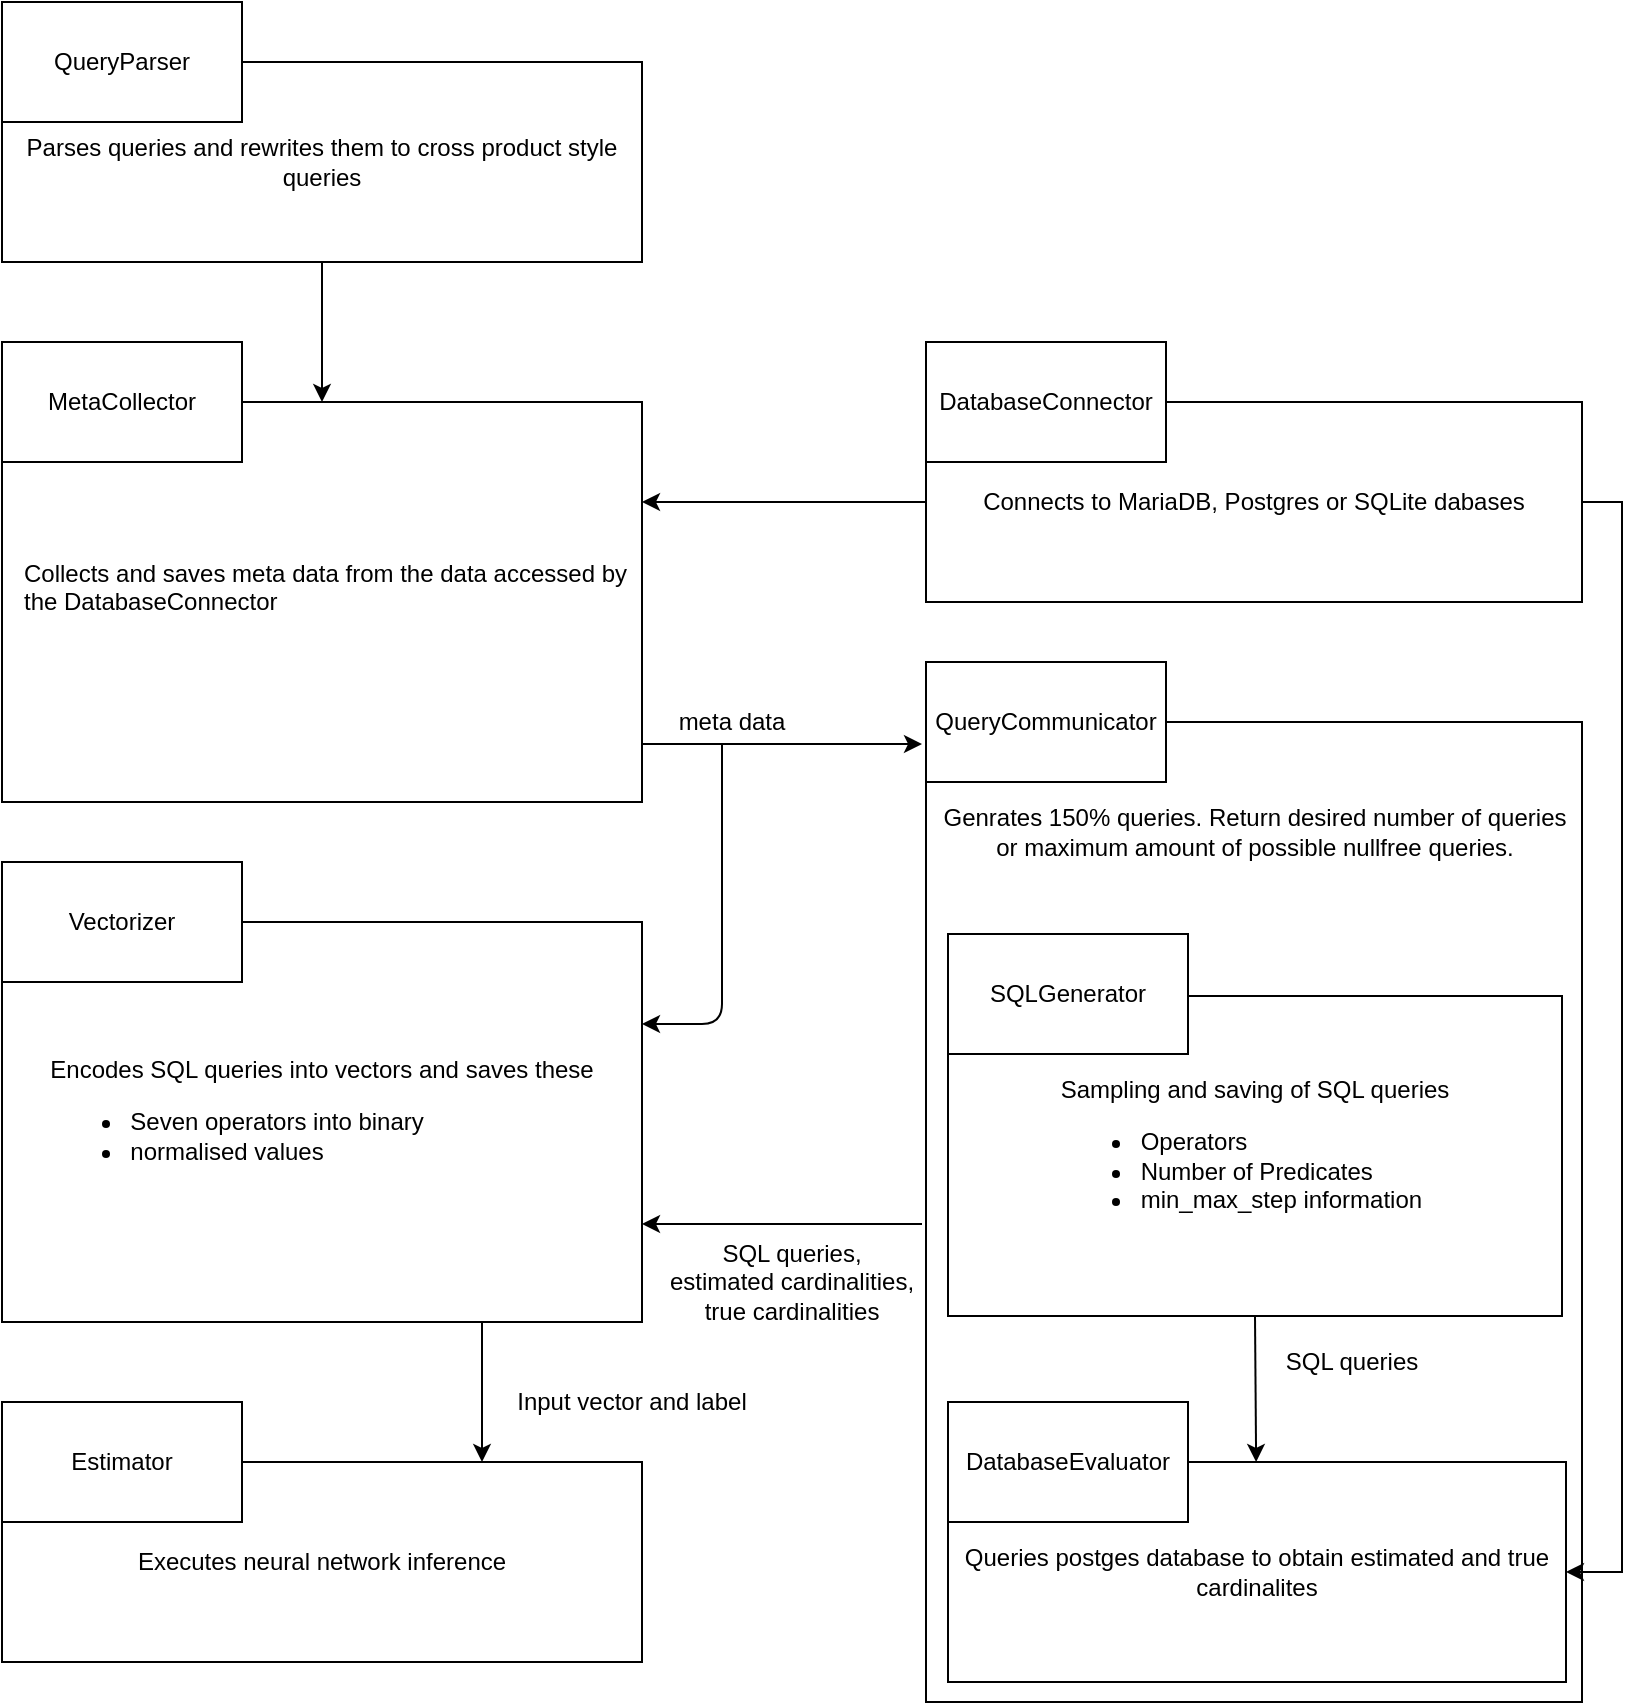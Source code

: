 <mxfile version="13.6.2" type="device"><diagram id="6hGFLwfOUW9BJ-s0fimq" name="Page-1"><mxGraphModel dx="1422" dy="1910" grid="1" gridSize="10" guides="1" tooltips="1" connect="1" arrows="1" fold="1" page="1" pageScale="1" pageWidth="827" pageHeight="1169" math="0" shadow="0"><root><mxCell id="0"/><mxCell id="1" parent="0"/><mxCell id="22" value="" style="rounded=0;whiteSpace=wrap;html=1;" parent="1" vertex="1"><mxGeometry x="462" y="190" width="328" height="490" as="geometry"/></mxCell><mxCell id="23" value="&lt;div style=&quot;text-align: left&quot;&gt;&lt;span&gt;Collects and saves meta data from the data accessed by the DatabaseConnector&lt;br&gt;&lt;/span&gt;&lt;/div&gt;&lt;div style=&quot;text-align: left&quot;&gt;&lt;span&gt;&lt;br&gt;&lt;/span&gt;&lt;/div&gt;" style="rounded=0;whiteSpace=wrap;html=1;spacingLeft=10;" parent="1" vertex="1"><mxGeometry y="30" width="320" height="200" as="geometry"/></mxCell><mxCell id="24" value="MetaCollector" style="rounded=0;whiteSpace=wrap;html=1;" parent="1" vertex="1"><mxGeometry width="120" height="60" as="geometry"/></mxCell><mxCell id="25" value="&lt;div style=&quot;text-align: left&quot;&gt;Encodes SQL queries into vectors and saves these&lt;/div&gt;&lt;div style=&quot;text-align: left&quot;&gt;&lt;ul&gt;&lt;li&gt;Seven operators into binary&lt;/li&gt;&lt;li&gt;normalised values&lt;/li&gt;&lt;/ul&gt;&lt;/div&gt;" style="rounded=0;whiteSpace=wrap;html=1;" parent="1" vertex="1"><mxGeometry y="290" width="320" height="200" as="geometry"/></mxCell><mxCell id="26" value="Vectorizer" style="rounded=0;whiteSpace=wrap;html=1;" parent="1" vertex="1"><mxGeometry y="260" width="120" height="60" as="geometry"/></mxCell><mxCell id="27" value="&lt;div style=&quot;text-align: left&quot;&gt;Executes neural network inference&lt;/div&gt;" style="rounded=0;whiteSpace=wrap;html=1;" parent="1" vertex="1"><mxGeometry y="560" width="320" height="100" as="geometry"/></mxCell><mxCell id="28" value="Estimator" style="rounded=0;whiteSpace=wrap;html=1;" parent="1" vertex="1"><mxGeometry y="530" width="120" height="60" as="geometry"/></mxCell><mxCell id="29" value="&lt;div style=&quot;text-align: left&quot;&gt;Sampling and saving of SQL queries&lt;/div&gt;&lt;div style=&quot;text-align: left&quot;&gt;&lt;ul&gt;&lt;li&gt;Operators&lt;/li&gt;&lt;li&gt;Number of Predicates&lt;/li&gt;&lt;li&gt;min_max_step information&lt;/li&gt;&lt;/ul&gt;&lt;/div&gt;" style="rounded=0;whiteSpace=wrap;html=1;" parent="1" vertex="1"><mxGeometry x="473" y="327" width="307" height="160" as="geometry"/></mxCell><mxCell id="30" value="SQLGenerator" style="rounded=0;whiteSpace=wrap;html=1;" parent="1" vertex="1"><mxGeometry x="473" y="296" width="120" height="60" as="geometry"/></mxCell><mxCell id="31" value="&lt;span&gt;Queries postges database to obtain estimated and true cardinalites&lt;/span&gt;" style="rounded=0;whiteSpace=wrap;html=1;align=center;" parent="1" vertex="1"><mxGeometry x="473" y="560" width="309" height="110" as="geometry"/></mxCell><mxCell id="32" value="DatabaseEvaluator" style="rounded=0;whiteSpace=wrap;html=1;" parent="1" vertex="1"><mxGeometry x="473" y="530" width="120" height="60" as="geometry"/></mxCell><mxCell id="33" value="" style="endArrow=classic;html=1;exitX=1;exitY=0.5;exitDx=0;exitDy=0;" parent="1" edge="1"><mxGeometry width="50" height="50" relative="1" as="geometry"><mxPoint x="320" y="201" as="sourcePoint"/><mxPoint x="460" y="201" as="targetPoint"/></mxGeometry></mxCell><mxCell id="34" value="" style="endArrow=classic;html=1;entryX=1;entryY=0.25;entryDx=0;entryDy=0;" parent="1" edge="1"><mxGeometry width="50" height="50" relative="1" as="geometry"><mxPoint x="360" y="201" as="sourcePoint"/><mxPoint x="320.0" y="341" as="targetPoint"/><Array as="points"><mxPoint x="360" y="341"/></Array></mxGeometry></mxCell><mxCell id="35" value="" style="endArrow=classic;html=1;jumpSize=0;exitX=0.5;exitY=1;exitDx=0;exitDy=0;" parent="1" source="29" target="31" edge="1"><mxGeometry width="50" height="50" relative="1" as="geometry"><mxPoint x="674" y="488" as="sourcePoint"/><mxPoint x="442" y="560" as="targetPoint"/></mxGeometry></mxCell><mxCell id="36" value="" style="endArrow=classic;html=1;entryX=1;entryY=0.6;entryDx=0;entryDy=0;entryPerimeter=0;" parent="1" edge="1"><mxGeometry width="50" height="50" relative="1" as="geometry"><mxPoint x="460" y="441" as="sourcePoint"/><mxPoint x="320" y="441" as="targetPoint"/></mxGeometry></mxCell><mxCell id="37" value="" style="endArrow=classic;html=1;exitX=0.75;exitY=1;exitDx=0;exitDy=0;entryX=0.75;entryY=0;entryDx=0;entryDy=0;" parent="1" source="25" target="27" edge="1"><mxGeometry width="50" height="50" relative="1" as="geometry"><mxPoint x="250" y="480" as="sourcePoint"/><mxPoint x="240" y="550" as="targetPoint"/></mxGeometry></mxCell><UserObject label="Input vector and label" placeholders="1" name="Variable" id="38"><mxCell style="text;html=1;strokeColor=none;fillColor=none;align=center;verticalAlign=middle;whiteSpace=wrap;overflow=hidden;" parent="1" vertex="1"><mxGeometry x="240" y="520" width="150" height="20" as="geometry"/></mxCell></UserObject><UserObject label="meta data" placeholders="1" name="Variable" id="39"><mxCell style="text;html=1;strokeColor=none;fillColor=none;align=center;verticalAlign=middle;whiteSpace=wrap;overflow=hidden;" parent="1" vertex="1"><mxGeometry x="290" y="180" width="150" height="20" as="geometry"/></mxCell></UserObject><UserObject label="SQL queries,&lt;br&gt;estimated cardinalities,&lt;br&gt;true cardinalities" placeholders="1" name="Variable" id="40"><mxCell style="text;html=1;strokeColor=none;fillColor=none;align=center;verticalAlign=middle;whiteSpace=wrap;overflow=hidden;" parent="1" vertex="1"><mxGeometry x="320" y="440" width="150" height="60" as="geometry"/></mxCell></UserObject><UserObject label="SQL queries" placeholders="1" name="Variable" id="41"><mxCell style="text;html=1;strokeColor=none;fillColor=none;align=center;verticalAlign=middle;whiteSpace=wrap;overflow=hidden;" parent="1" vertex="1"><mxGeometry x="630" y="500" width="89.5" height="20" as="geometry"/></mxCell></UserObject><mxCell id="42" value="QueryCommunicator" style="rounded=0;whiteSpace=wrap;html=1;" parent="1" vertex="1"><mxGeometry x="462" y="160" width="120" height="60" as="geometry"/></mxCell><UserObject label="Genrates 150% queries. Return desired number of queries or maximum amount of possible nullfree queries." placeholders="1" name="Variable" id="43"><mxCell style="text;html=1;strokeColor=none;fillColor=none;align=center;verticalAlign=middle;whiteSpace=wrap;overflow=hidden;" parent="1" vertex="1"><mxGeometry x="463" y="220" width="327" height="50" as="geometry"/></mxCell></UserObject><mxCell id="GCvFMKvNhXCo-NXzUWvz-46" style="edgeStyle=orthogonalEdgeStyle;rounded=0;jumpSize=0;orthogonalLoop=1;jettySize=auto;html=1;exitX=0;exitY=0.5;exitDx=0;exitDy=0;entryX=1;entryY=0.25;entryDx=0;entryDy=0;" parent="1" source="GCvFMKvNhXCo-NXzUWvz-43" target="23" edge="1"><mxGeometry relative="1" as="geometry"/></mxCell><mxCell id="GCvFMKvNhXCo-NXzUWvz-48" style="edgeStyle=orthogonalEdgeStyle;rounded=0;jumpSize=0;orthogonalLoop=1;jettySize=auto;html=1;exitX=1;exitY=0.5;exitDx=0;exitDy=0;entryX=1;entryY=0.5;entryDx=0;entryDy=0;" parent="1" source="GCvFMKvNhXCo-NXzUWvz-43" target="31" edge="1"><mxGeometry relative="1" as="geometry"/></mxCell><mxCell id="GCvFMKvNhXCo-NXzUWvz-43" value="Connects to MariaDB, Postgres or SQLite dabases" style="rounded=0;whiteSpace=wrap;html=1;" parent="1" vertex="1"><mxGeometry x="462" y="30" width="328" height="100" as="geometry"/></mxCell><mxCell id="GCvFMKvNhXCo-NXzUWvz-44" value="DatabaseConnector" style="rounded=0;whiteSpace=wrap;html=1;" parent="1" vertex="1"><mxGeometry x="462" width="120" height="60" as="geometry"/></mxCell><mxCell id="HCmQWbcZKJGWXkZ3ySR4-43" value="Parses queries and rewrites them to cross product style queries" style="rounded=0;whiteSpace=wrap;html=1;" parent="1" vertex="1"><mxGeometry y="-140" width="320" height="100" as="geometry"/></mxCell><mxCell id="HCmQWbcZKJGWXkZ3ySR4-44" value="QueryParser" style="rounded=0;whiteSpace=wrap;html=1;" parent="1" vertex="1"><mxGeometry y="-170" width="120" height="60" as="geometry"/></mxCell><mxCell id="HCmQWbcZKJGWXkZ3ySR4-45" value="" style="endArrow=classic;html=1;exitX=0.5;exitY=1;exitDx=0;exitDy=0;entryX=0.5;entryY=0;entryDx=0;entryDy=0;" parent="1" source="HCmQWbcZKJGWXkZ3ySR4-43" target="23" edge="1"><mxGeometry width="50" height="50" relative="1" as="geometry"><mxPoint x="100" y="20" as="sourcePoint"/><mxPoint x="150" y="-30" as="targetPoint"/></mxGeometry></mxCell></root></mxGraphModel></diagram></mxfile>